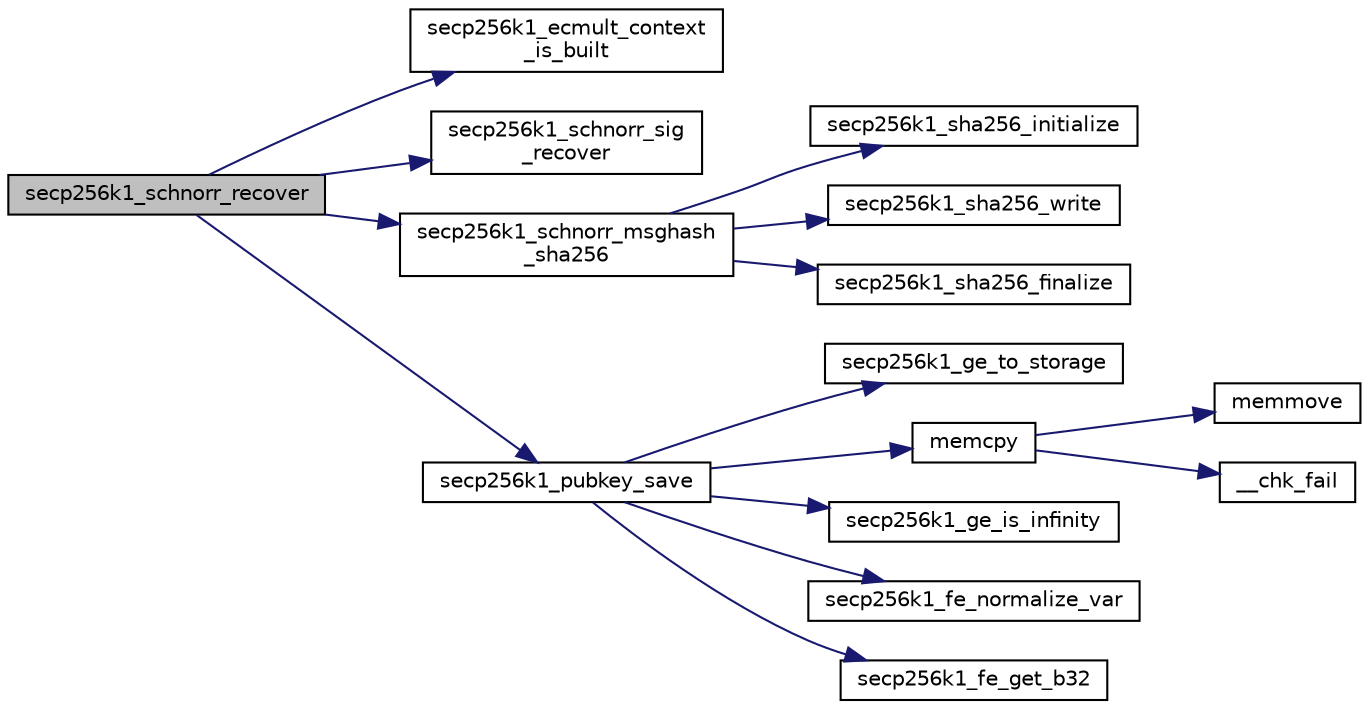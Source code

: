 digraph "secp256k1_schnorr_recover"
{
  edge [fontname="Helvetica",fontsize="10",labelfontname="Helvetica",labelfontsize="10"];
  node [fontname="Helvetica",fontsize="10",shape=record];
  rankdir="LR";
  Node46 [label="secp256k1_schnorr_recover",height=0.2,width=0.4,color="black", fillcolor="grey75", style="filled", fontcolor="black"];
  Node46 -> Node47 [color="midnightblue",fontsize="10",style="solid",fontname="Helvetica"];
  Node47 [label="secp256k1_ecmult_context\l_is_built",height=0.2,width=0.4,color="black", fillcolor="white", style="filled",URL="$d2/d94/ecmult_8h.html#aa4f6f213989d3ec35850c40c8f1b313b"];
  Node46 -> Node48 [color="midnightblue",fontsize="10",style="solid",fontname="Helvetica"];
  Node48 [label="secp256k1_schnorr_sig\l_recover",height=0.2,width=0.4,color="black", fillcolor="white", style="filled",URL="$d6/d84/schnorr_8h.html#a41cf1a1167f3b8c7b6fdd4fea6abdbce"];
  Node46 -> Node49 [color="midnightblue",fontsize="10",style="solid",fontname="Helvetica"];
  Node49 [label="secp256k1_schnorr_msghash\l_sha256",height=0.2,width=0.4,color="black", fillcolor="white", style="filled",URL="$d9/dab/schnorr_2main__impl_8h.html#aceb4e15773d1a0ef0bd3b13e7339a199"];
  Node49 -> Node50 [color="midnightblue",fontsize="10",style="solid",fontname="Helvetica"];
  Node50 [label="secp256k1_sha256_initialize",height=0.2,width=0.4,color="black", fillcolor="white", style="filled",URL="$d7/dd7/secp256k1_2src_2hash_8h.html#abcb6a95ed605c2bfb19eda1ced4a8f7e"];
  Node49 -> Node51 [color="midnightblue",fontsize="10",style="solid",fontname="Helvetica"];
  Node51 [label="secp256k1_sha256_write",height=0.2,width=0.4,color="black", fillcolor="white", style="filled",URL="$d7/dd7/secp256k1_2src_2hash_8h.html#adfccd8d918a52e1cec42ea89a4c3f8ab"];
  Node49 -> Node52 [color="midnightblue",fontsize="10",style="solid",fontname="Helvetica"];
  Node52 [label="secp256k1_sha256_finalize",height=0.2,width=0.4,color="black", fillcolor="white", style="filled",URL="$d7/dd7/secp256k1_2src_2hash_8h.html#ab88a555e2b13d6d06e20a6a459abae08"];
  Node46 -> Node53 [color="midnightblue",fontsize="10",style="solid",fontname="Helvetica"];
  Node53 [label="secp256k1_pubkey_save",height=0.2,width=0.4,color="black", fillcolor="white", style="filled",URL="$d1/d8c/secp256k1_8c.html#aa061c9c5c861017bef990e5c4653e0f4"];
  Node53 -> Node54 [color="midnightblue",fontsize="10",style="solid",fontname="Helvetica"];
  Node54 [label="secp256k1_ge_to_storage",height=0.2,width=0.4,color="black", fillcolor="white", style="filled",URL="$d9/dd1/group_8h.html#ad6499ae629f998e50d8614869ee3c67f",tooltip="Convert a group element to the storage type. "];
  Node53 -> Node55 [color="midnightblue",fontsize="10",style="solid",fontname="Helvetica"];
  Node55 [label="memcpy",height=0.2,width=0.4,color="black", fillcolor="white", style="filled",URL="$d5/d9f/glibc__compat_8cpp.html#a0f46826ab0466591e136db24394923cf"];
  Node55 -> Node56 [color="midnightblue",fontsize="10",style="solid",fontname="Helvetica"];
  Node56 [label="memmove",height=0.2,width=0.4,color="black", fillcolor="white", style="filled",URL="$d5/d9f/glibc__compat_8cpp.html#a9778d49e9029dd75bc53ecbbf9f5e9a1"];
  Node55 -> Node57 [color="midnightblue",fontsize="10",style="solid",fontname="Helvetica"];
  Node57 [label="__chk_fail",height=0.2,width=0.4,color="black", fillcolor="white", style="filled",URL="$d5/d9f/glibc__compat_8cpp.html#a424ac71631da5ada2976630ff67051d1"];
  Node53 -> Node58 [color="midnightblue",fontsize="10",style="solid",fontname="Helvetica"];
  Node58 [label="secp256k1_ge_is_infinity",height=0.2,width=0.4,color="black", fillcolor="white", style="filled",URL="$d9/dd1/group_8h.html#ac83592db46af97faf7ba9b9a39a1f6ff",tooltip="Check whether a group element is the point at infinity. "];
  Node53 -> Node59 [color="midnightblue",fontsize="10",style="solid",fontname="Helvetica"];
  Node59 [label="secp256k1_fe_normalize_var",height=0.2,width=0.4,color="black", fillcolor="white", style="filled",URL="$d5/d5a/field_8h.html#a2d45c987537eadb2923c93aa3af9db71",tooltip="Normalize a field element, without constant-time guarantee. "];
  Node53 -> Node60 [color="midnightblue",fontsize="10",style="solid",fontname="Helvetica"];
  Node60 [label="secp256k1_fe_get_b32",height=0.2,width=0.4,color="black", fillcolor="white", style="filled",URL="$d5/d5a/field_8h.html#abb1017649be14b9ac1823be3c573e542",tooltip="Convert a field element to a 32-byte big endian value. "];
}
